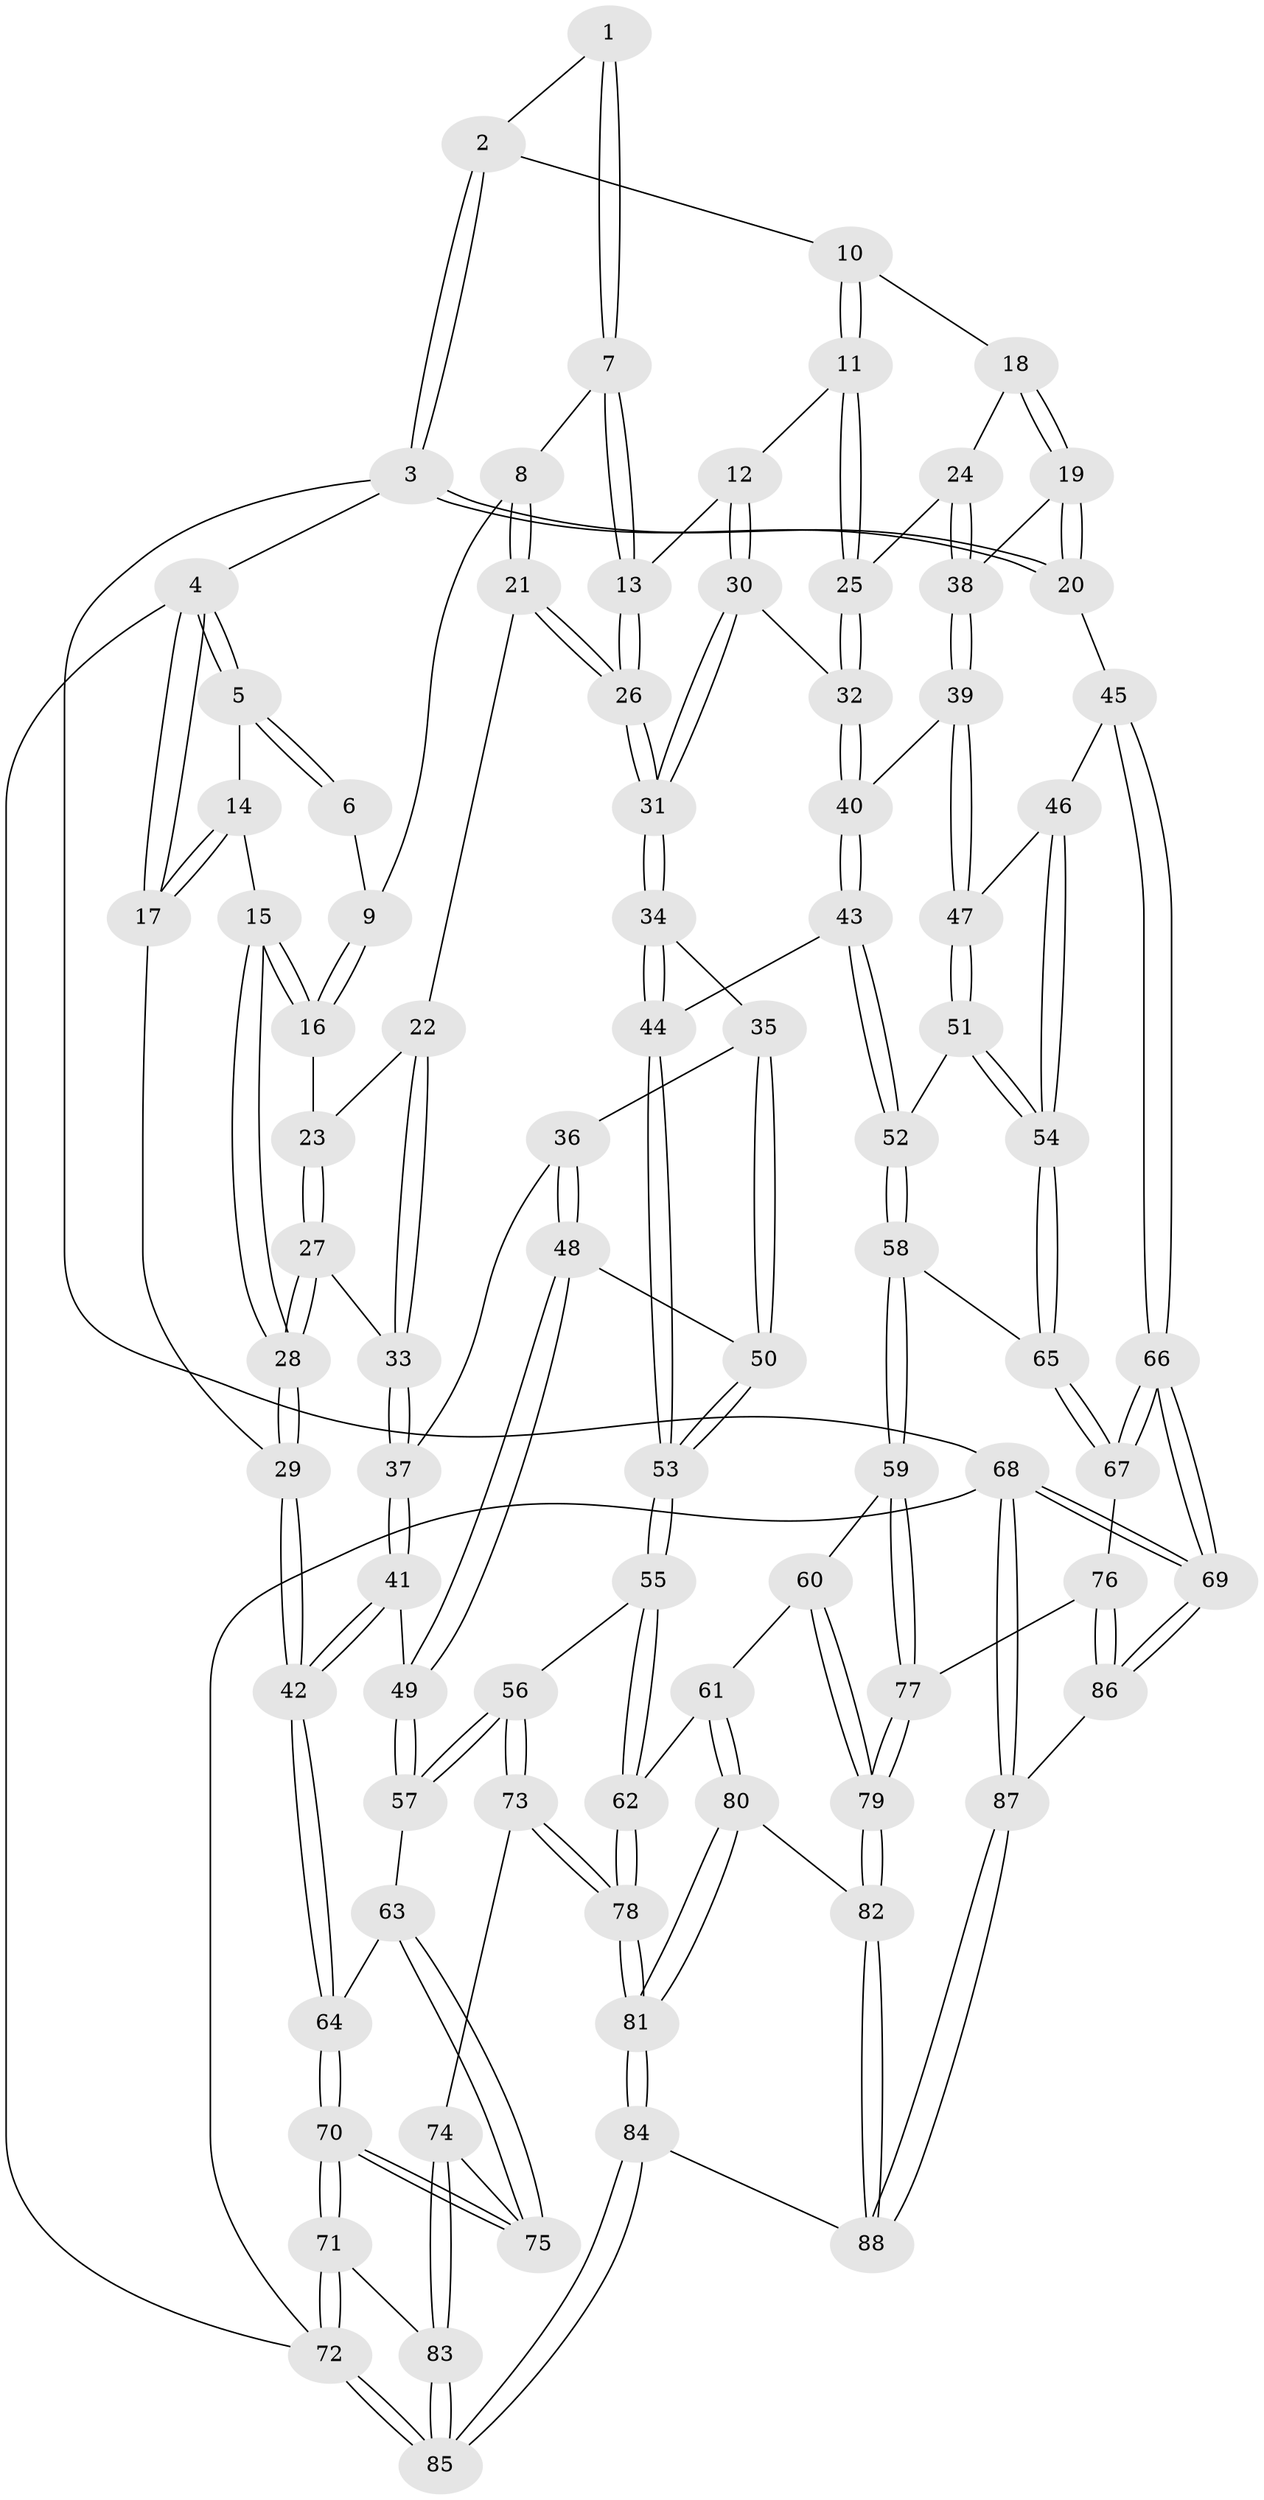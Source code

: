 // Generated by graph-tools (version 1.1) at 2025/38/03/09/25 02:38:41]
// undirected, 88 vertices, 217 edges
graph export_dot {
graph [start="1"]
  node [color=gray90,style=filled];
  1 [pos="+0.5863860589610306+0"];
  2 [pos="+0.5947020355586208+0"];
  3 [pos="+1+0"];
  4 [pos="+0+0"];
  5 [pos="+0+0"];
  6 [pos="+0.3863497387451071+0"];
  7 [pos="+0.521178688807278+0.16417190542511864"];
  8 [pos="+0.40361308322312656+0.12162959646589602"];
  9 [pos="+0.3367526231279725+0"];
  10 [pos="+0.7046047687508223+0.0316428964839943"];
  11 [pos="+0.62360447614398+0.2146873604716147"];
  12 [pos="+0.5901824550286866+0.21771088934573601"];
  13 [pos="+0.5250753986419447+0.1815216489632991"];
  14 [pos="+0.07106595115285948+0.026942024449004093"];
  15 [pos="+0.18331452037071597+0.14987716608514687"];
  16 [pos="+0.20986265868292+0.14339021071576252"];
  17 [pos="+0+0.3795245474829303"];
  18 [pos="+0.7667368395291556+0.08378767270740321"];
  19 [pos="+1+0.16239515082166966"];
  20 [pos="+1+0.1461596045627886"];
  21 [pos="+0.3835791488047731+0.23400292167945633"];
  22 [pos="+0.34355562881222884+0.23378324973495224"];
  23 [pos="+0.24663793968189412+0.1791946478411306"];
  24 [pos="+0.740082575245331+0.2689245233683824"];
  25 [pos="+0.6735615545336738+0.25099071393350236"];
  26 [pos="+0.4305877140122758+0.2616701090961657"];
  27 [pos="+0.25534132125606257+0.3233987038577464"];
  28 [pos="+0.01548736275198526+0.32012054281985863"];
  29 [pos="+0+0.40614553665013065"];
  30 [pos="+0.5524912793792841+0.3310271758549226"];
  31 [pos="+0.45390694452083763+0.3510446302442335"];
  32 [pos="+0.6063487825231212+0.3652730648810266"];
  33 [pos="+0.29522159289911265+0.35445310397574364"];
  34 [pos="+0.43314494644545787+0.3981038971710604"];
  35 [pos="+0.39389948312066775+0.4054053350619062"];
  36 [pos="+0.3343120586695974+0.399811305037034"];
  37 [pos="+0.3016471048999969+0.3729962988431332"];
  38 [pos="+0.7909881701216126+0.32324182876574037"];
  39 [pos="+0.7769903214314255+0.38074893740451066"];
  40 [pos="+0.6179235600295084+0.3830448786782574"];
  41 [pos="+0.060849557320010655+0.464309975092626"];
  42 [pos="+0+0.4106307437005606"];
  43 [pos="+0.5655713814353613+0.5380473419643528"];
  44 [pos="+0.5266212163281341+0.5387628249443669"];
  45 [pos="+1+0.4569135403018338"];
  46 [pos="+0.7986076748303972+0.4366388653828292"];
  47 [pos="+0.7863506447552168+0.4250283200312963"];
  48 [pos="+0.25094238831874643+0.5324699603934013"];
  49 [pos="+0.2153246777924452+0.5551589413140726"];
  50 [pos="+0.3525906561111919+0.5295076791452045"];
  51 [pos="+0.6435265155162498+0.5469119208566404"];
  52 [pos="+0.6099641735281096+0.5580629779948613"];
  53 [pos="+0.45519837707888766+0.607634017720613"];
  54 [pos="+0.8615254125749078+0.632128698127056"];
  55 [pos="+0.433444255414659+0.6518920951547208"];
  56 [pos="+0.2732843436982827+0.6795200935616107"];
  57 [pos="+0.2475153778045893+0.6455101460203344"];
  58 [pos="+0.6539404927922222+0.6963021473851241"];
  59 [pos="+0.6455807621544114+0.7336158134008848"];
  60 [pos="+0.5836168408965063+0.7799572200464542"];
  61 [pos="+0.5609473097160784+0.7869233705200992"];
  62 [pos="+0.46958311737960184+0.7321184492537632"];
  63 [pos="+0.10465552019330765+0.6917393451162751"];
  64 [pos="+0+0.5276782577651495"];
  65 [pos="+0.8642516435919657+0.6359603434198272"];
  66 [pos="+1+0.7130466099028503"];
  67 [pos="+0.9882319612890396+0.7174537963229503"];
  68 [pos="+1+1"];
  69 [pos="+1+1"];
  70 [pos="+0+0.7142999958905194"];
  71 [pos="+0+0.8145261199499303"];
  72 [pos="+0+1"];
  73 [pos="+0.2643761357861766+0.7231682522003395"];
  74 [pos="+0.1495187218703039+0.8072204002514262"];
  75 [pos="+0.12355803445730082+0.7809763958070921"];
  76 [pos="+0.8260304386654816+0.835044013312317"];
  77 [pos="+0.8011916936951803+0.8384424164500753"];
  78 [pos="+0.34999386761666135+0.876173271416209"];
  79 [pos="+0.6991852051378478+0.9274247458457112"];
  80 [pos="+0.5359989125966224+0.8673660404691726"];
  81 [pos="+0.35082355799306575+1"];
  82 [pos="+0.6871049105108774+0.9518845784381791"];
  83 [pos="+0.1415586495560299+0.8633825057166132"];
  84 [pos="+0.34131526176032323+1"];
  85 [pos="+0.24990422528464581+1"];
  86 [pos="+0.8452171381853614+0.9363775143146732"];
  87 [pos="+0.8462367689292937+1"];
  88 [pos="+0.6391897062285781+1"];
  1 -- 2;
  1 -- 7;
  1 -- 7;
  2 -- 3;
  2 -- 3;
  2 -- 10;
  3 -- 4;
  3 -- 20;
  3 -- 20;
  3 -- 68;
  4 -- 5;
  4 -- 5;
  4 -- 17;
  4 -- 17;
  4 -- 72;
  5 -- 6;
  5 -- 6;
  5 -- 14;
  6 -- 9;
  7 -- 8;
  7 -- 13;
  7 -- 13;
  8 -- 9;
  8 -- 21;
  8 -- 21;
  9 -- 16;
  9 -- 16;
  10 -- 11;
  10 -- 11;
  10 -- 18;
  11 -- 12;
  11 -- 25;
  11 -- 25;
  12 -- 13;
  12 -- 30;
  12 -- 30;
  13 -- 26;
  13 -- 26;
  14 -- 15;
  14 -- 17;
  14 -- 17;
  15 -- 16;
  15 -- 16;
  15 -- 28;
  15 -- 28;
  16 -- 23;
  17 -- 29;
  18 -- 19;
  18 -- 19;
  18 -- 24;
  19 -- 20;
  19 -- 20;
  19 -- 38;
  20 -- 45;
  21 -- 22;
  21 -- 26;
  21 -- 26;
  22 -- 23;
  22 -- 33;
  22 -- 33;
  23 -- 27;
  23 -- 27;
  24 -- 25;
  24 -- 38;
  24 -- 38;
  25 -- 32;
  25 -- 32;
  26 -- 31;
  26 -- 31;
  27 -- 28;
  27 -- 28;
  27 -- 33;
  28 -- 29;
  28 -- 29;
  29 -- 42;
  29 -- 42;
  30 -- 31;
  30 -- 31;
  30 -- 32;
  31 -- 34;
  31 -- 34;
  32 -- 40;
  32 -- 40;
  33 -- 37;
  33 -- 37;
  34 -- 35;
  34 -- 44;
  34 -- 44;
  35 -- 36;
  35 -- 50;
  35 -- 50;
  36 -- 37;
  36 -- 48;
  36 -- 48;
  37 -- 41;
  37 -- 41;
  38 -- 39;
  38 -- 39;
  39 -- 40;
  39 -- 47;
  39 -- 47;
  40 -- 43;
  40 -- 43;
  41 -- 42;
  41 -- 42;
  41 -- 49;
  42 -- 64;
  42 -- 64;
  43 -- 44;
  43 -- 52;
  43 -- 52;
  44 -- 53;
  44 -- 53;
  45 -- 46;
  45 -- 66;
  45 -- 66;
  46 -- 47;
  46 -- 54;
  46 -- 54;
  47 -- 51;
  47 -- 51;
  48 -- 49;
  48 -- 49;
  48 -- 50;
  49 -- 57;
  49 -- 57;
  50 -- 53;
  50 -- 53;
  51 -- 52;
  51 -- 54;
  51 -- 54;
  52 -- 58;
  52 -- 58;
  53 -- 55;
  53 -- 55;
  54 -- 65;
  54 -- 65;
  55 -- 56;
  55 -- 62;
  55 -- 62;
  56 -- 57;
  56 -- 57;
  56 -- 73;
  56 -- 73;
  57 -- 63;
  58 -- 59;
  58 -- 59;
  58 -- 65;
  59 -- 60;
  59 -- 77;
  59 -- 77;
  60 -- 61;
  60 -- 79;
  60 -- 79;
  61 -- 62;
  61 -- 80;
  61 -- 80;
  62 -- 78;
  62 -- 78;
  63 -- 64;
  63 -- 75;
  63 -- 75;
  64 -- 70;
  64 -- 70;
  65 -- 67;
  65 -- 67;
  66 -- 67;
  66 -- 67;
  66 -- 69;
  66 -- 69;
  67 -- 76;
  68 -- 69;
  68 -- 69;
  68 -- 87;
  68 -- 87;
  68 -- 72;
  69 -- 86;
  69 -- 86;
  70 -- 71;
  70 -- 71;
  70 -- 75;
  70 -- 75;
  71 -- 72;
  71 -- 72;
  71 -- 83;
  72 -- 85;
  72 -- 85;
  73 -- 74;
  73 -- 78;
  73 -- 78;
  74 -- 75;
  74 -- 83;
  74 -- 83;
  76 -- 77;
  76 -- 86;
  76 -- 86;
  77 -- 79;
  77 -- 79;
  78 -- 81;
  78 -- 81;
  79 -- 82;
  79 -- 82;
  80 -- 81;
  80 -- 81;
  80 -- 82;
  81 -- 84;
  81 -- 84;
  82 -- 88;
  82 -- 88;
  83 -- 85;
  83 -- 85;
  84 -- 85;
  84 -- 85;
  84 -- 88;
  86 -- 87;
  87 -- 88;
  87 -- 88;
}
